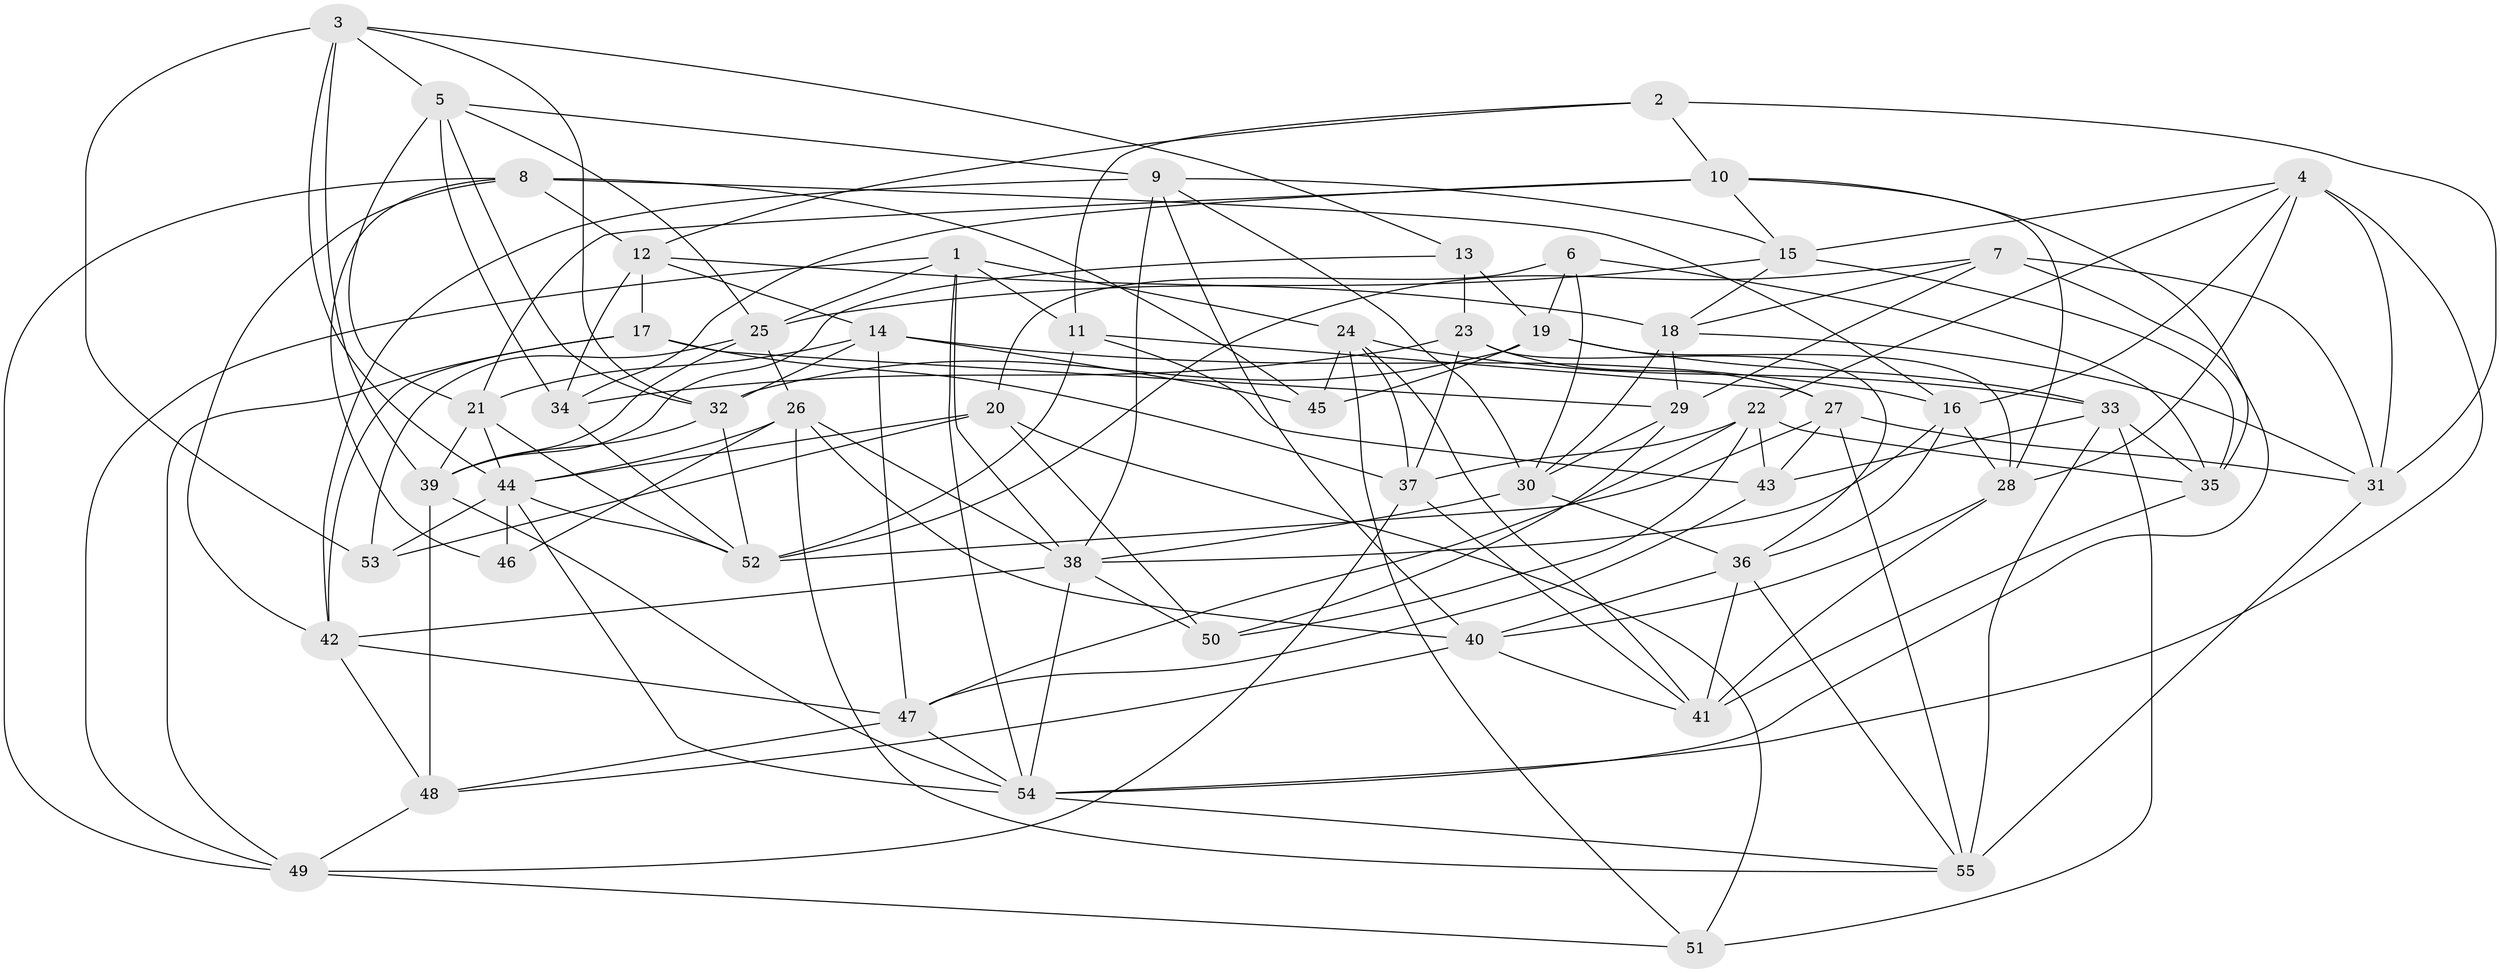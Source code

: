 // original degree distribution, {4: 1.0}
// Generated by graph-tools (version 1.1) at 2025/02/03/09/25 03:02:58]
// undirected, 55 vertices, 156 edges
graph export_dot {
graph [start="1"]
  node [color=gray90,style=filled];
  1;
  2;
  3;
  4;
  5;
  6;
  7;
  8;
  9;
  10;
  11;
  12;
  13;
  14;
  15;
  16;
  17;
  18;
  19;
  20;
  21;
  22;
  23;
  24;
  25;
  26;
  27;
  28;
  29;
  30;
  31;
  32;
  33;
  34;
  35;
  36;
  37;
  38;
  39;
  40;
  41;
  42;
  43;
  44;
  45;
  46;
  47;
  48;
  49;
  50;
  51;
  52;
  53;
  54;
  55;
  1 -- 11 [weight=1.0];
  1 -- 24 [weight=1.0];
  1 -- 25 [weight=1.0];
  1 -- 38 [weight=1.0];
  1 -- 49 [weight=1.0];
  1 -- 54 [weight=1.0];
  2 -- 10 [weight=1.0];
  2 -- 11 [weight=1.0];
  2 -- 12 [weight=1.0];
  2 -- 31 [weight=1.0];
  3 -- 5 [weight=1.0];
  3 -- 13 [weight=1.0];
  3 -- 32 [weight=1.0];
  3 -- 39 [weight=1.0];
  3 -- 44 [weight=1.0];
  3 -- 53 [weight=1.0];
  4 -- 15 [weight=1.0];
  4 -- 16 [weight=1.0];
  4 -- 22 [weight=1.0];
  4 -- 28 [weight=1.0];
  4 -- 31 [weight=1.0];
  4 -- 54 [weight=1.0];
  5 -- 9 [weight=1.0];
  5 -- 21 [weight=1.0];
  5 -- 25 [weight=1.0];
  5 -- 32 [weight=1.0];
  5 -- 34 [weight=1.0];
  6 -- 19 [weight=1.0];
  6 -- 20 [weight=1.0];
  6 -- 30 [weight=1.0];
  6 -- 35 [weight=1.0];
  7 -- 18 [weight=1.0];
  7 -- 29 [weight=1.0];
  7 -- 31 [weight=1.0];
  7 -- 52 [weight=2.0];
  7 -- 54 [weight=1.0];
  8 -- 12 [weight=1.0];
  8 -- 16 [weight=1.0];
  8 -- 42 [weight=1.0];
  8 -- 45 [weight=1.0];
  8 -- 46 [weight=1.0];
  8 -- 49 [weight=1.0];
  9 -- 15 [weight=1.0];
  9 -- 30 [weight=1.0];
  9 -- 38 [weight=1.0];
  9 -- 40 [weight=1.0];
  9 -- 42 [weight=1.0];
  10 -- 15 [weight=1.0];
  10 -- 21 [weight=1.0];
  10 -- 28 [weight=1.0];
  10 -- 34 [weight=1.0];
  10 -- 35 [weight=1.0];
  11 -- 27 [weight=1.0];
  11 -- 43 [weight=2.0];
  11 -- 52 [weight=1.0];
  12 -- 14 [weight=1.0];
  12 -- 17 [weight=1.0];
  12 -- 18 [weight=1.0];
  12 -- 34 [weight=1.0];
  13 -- 19 [weight=1.0];
  13 -- 23 [weight=1.0];
  13 -- 39 [weight=1.0];
  14 -- 16 [weight=1.0];
  14 -- 21 [weight=1.0];
  14 -- 32 [weight=1.0];
  14 -- 45 [weight=1.0];
  14 -- 47 [weight=1.0];
  15 -- 18 [weight=1.0];
  15 -- 25 [weight=1.0];
  15 -- 35 [weight=1.0];
  16 -- 28 [weight=1.0];
  16 -- 36 [weight=1.0];
  16 -- 38 [weight=1.0];
  17 -- 29 [weight=2.0];
  17 -- 37 [weight=1.0];
  17 -- 42 [weight=1.0];
  17 -- 49 [weight=1.0];
  18 -- 29 [weight=1.0];
  18 -- 30 [weight=1.0];
  18 -- 31 [weight=1.0];
  19 -- 28 [weight=1.0];
  19 -- 32 [weight=1.0];
  19 -- 33 [weight=1.0];
  19 -- 45 [weight=1.0];
  20 -- 44 [weight=2.0];
  20 -- 50 [weight=1.0];
  20 -- 51 [weight=1.0];
  20 -- 53 [weight=1.0];
  21 -- 39 [weight=1.0];
  21 -- 44 [weight=1.0];
  21 -- 52 [weight=1.0];
  22 -- 35 [weight=1.0];
  22 -- 37 [weight=1.0];
  22 -- 43 [weight=1.0];
  22 -- 47 [weight=1.0];
  22 -- 50 [weight=1.0];
  23 -- 27 [weight=1.0];
  23 -- 34 [weight=2.0];
  23 -- 36 [weight=1.0];
  23 -- 37 [weight=1.0];
  24 -- 33 [weight=1.0];
  24 -- 37 [weight=1.0];
  24 -- 41 [weight=1.0];
  24 -- 45 [weight=1.0];
  24 -- 51 [weight=1.0];
  25 -- 26 [weight=1.0];
  25 -- 39 [weight=1.0];
  25 -- 53 [weight=1.0];
  26 -- 38 [weight=1.0];
  26 -- 40 [weight=1.0];
  26 -- 44 [weight=1.0];
  26 -- 46 [weight=1.0];
  26 -- 55 [weight=1.0];
  27 -- 31 [weight=1.0];
  27 -- 43 [weight=1.0];
  27 -- 52 [weight=1.0];
  27 -- 55 [weight=1.0];
  28 -- 40 [weight=1.0];
  28 -- 41 [weight=1.0];
  29 -- 30 [weight=1.0];
  29 -- 50 [weight=1.0];
  30 -- 36 [weight=1.0];
  30 -- 38 [weight=1.0];
  31 -- 55 [weight=1.0];
  32 -- 39 [weight=1.0];
  32 -- 52 [weight=1.0];
  33 -- 35 [weight=1.0];
  33 -- 43 [weight=1.0];
  33 -- 51 [weight=1.0];
  33 -- 55 [weight=1.0];
  34 -- 52 [weight=1.0];
  35 -- 41 [weight=1.0];
  36 -- 40 [weight=1.0];
  36 -- 41 [weight=1.0];
  36 -- 55 [weight=1.0];
  37 -- 41 [weight=1.0];
  37 -- 49 [weight=1.0];
  38 -- 42 [weight=1.0];
  38 -- 50 [weight=1.0];
  38 -- 54 [weight=1.0];
  39 -- 48 [weight=2.0];
  39 -- 54 [weight=1.0];
  40 -- 41 [weight=1.0];
  40 -- 48 [weight=1.0];
  42 -- 47 [weight=1.0];
  42 -- 48 [weight=1.0];
  43 -- 47 [weight=1.0];
  44 -- 46 [weight=2.0];
  44 -- 52 [weight=1.0];
  44 -- 53 [weight=1.0];
  44 -- 54 [weight=1.0];
  47 -- 48 [weight=1.0];
  47 -- 54 [weight=1.0];
  48 -- 49 [weight=1.0];
  49 -- 51 [weight=1.0];
  54 -- 55 [weight=1.0];
}
